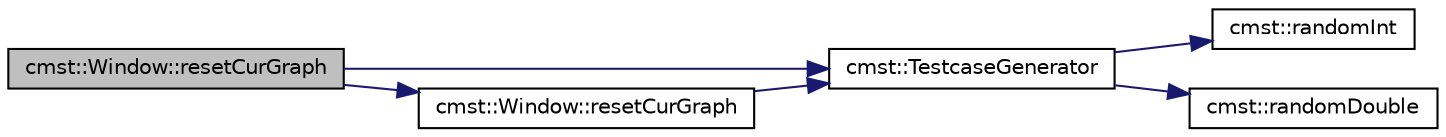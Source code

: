 digraph "cmst::Window::resetCurGraph"
{
  edge [fontname="Helvetica",fontsize="10",labelfontname="Helvetica",labelfontsize="10"];
  node [fontname="Helvetica",fontsize="10",shape=record];
  rankdir="LR";
  Node1 [label="cmst::Window::resetCurGraph",height=0.2,width=0.4,color="black", fillcolor="grey75", style="filled", fontcolor="black"];
  Node1 -> Node2 [color="midnightblue",fontsize="10",style="solid",fontname="Helvetica"];
  Node2 [label="cmst::TestcaseGenerator",height=0.2,width=0.4,color="black", fillcolor="white", style="filled",URL="$namespacecmst.html#abd1822f67dc5d2be959508e628be0633"];
  Node2 -> Node3 [color="midnightblue",fontsize="10",style="solid",fontname="Helvetica"];
  Node3 [label="cmst::randomInt",height=0.2,width=0.4,color="black", fillcolor="white", style="filled",URL="$namespacecmst.html#a844037f018f3d5b7b1f1a5f4463da501"];
  Node2 -> Node4 [color="midnightblue",fontsize="10",style="solid",fontname="Helvetica"];
  Node4 [label="cmst::randomDouble",height=0.2,width=0.4,color="black", fillcolor="white", style="filled",URL="$namespacecmst.html#a8df08a5847caeb65a6606968e40f336f"];
  Node1 -> Node5 [color="midnightblue",fontsize="10",style="solid",fontname="Helvetica"];
  Node5 [label="cmst::Window::resetCurGraph",height=0.2,width=0.4,color="black", fillcolor="white", style="filled",URL="$classcmst_1_1_window.html#a08365866ac2ffa9793c25c92750341e2"];
  Node5 -> Node2 [color="midnightblue",fontsize="10",style="solid",fontname="Helvetica"];
}
